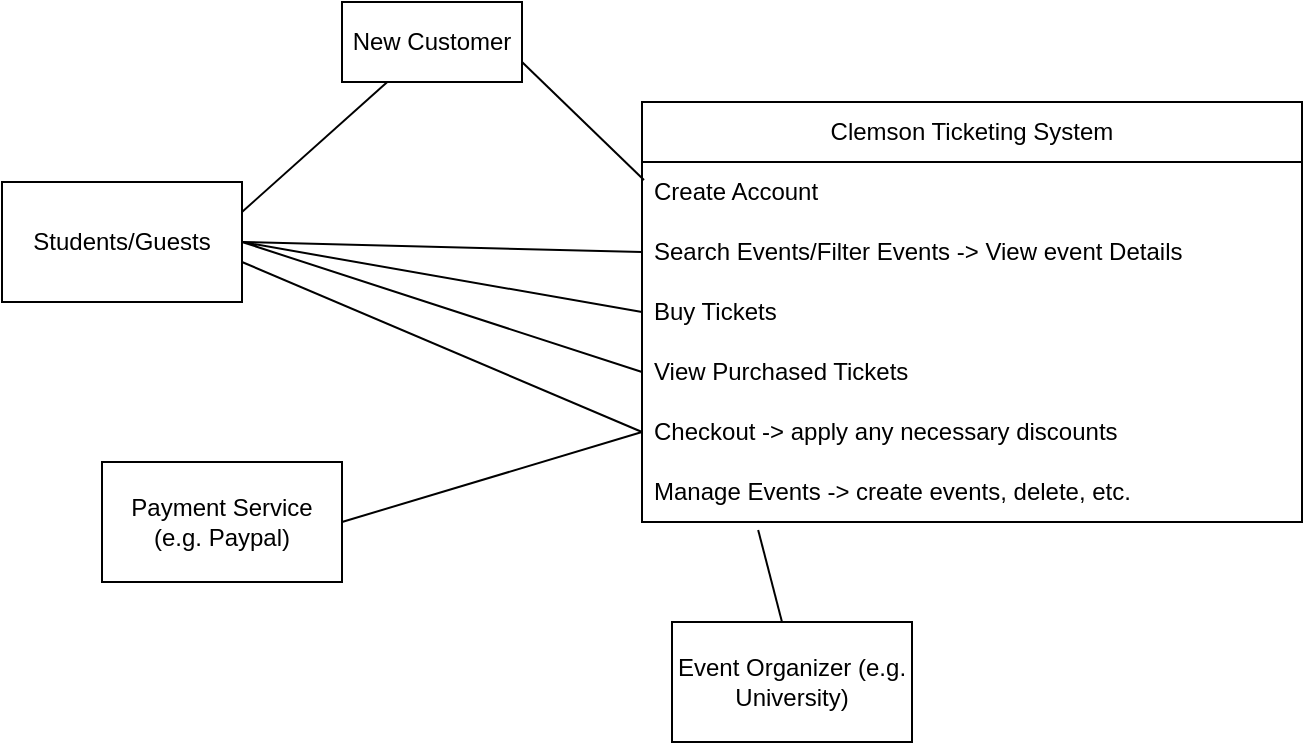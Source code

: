 <mxfile version="28.2.3">
  <diagram name="Page-1" id="gFs722bcBnXR66HRwjR4">
    <mxGraphModel dx="976" dy="664" grid="1" gridSize="10" guides="1" tooltips="1" connect="1" arrows="1" fold="1" page="1" pageScale="1" pageWidth="850" pageHeight="1100" math="0" shadow="0">
      <root>
        <mxCell id="0" />
        <mxCell id="1" parent="0" />
        <mxCell id="y2MfsEo1iqTS_oSfdTHc-1" value="Clemson Ticketing System" style="swimlane;fontStyle=0;childLayout=stackLayout;horizontal=1;startSize=30;horizontalStack=0;resizeParent=1;resizeParentMax=0;resizeLast=0;collapsible=1;marginBottom=0;whiteSpace=wrap;html=1;" vertex="1" parent="1">
          <mxGeometry x="360" y="180" width="330" height="210" as="geometry" />
        </mxCell>
        <mxCell id="y2MfsEo1iqTS_oSfdTHc-2" value="Create Account" style="text;strokeColor=none;fillColor=none;align=left;verticalAlign=middle;spacingLeft=4;spacingRight=4;overflow=hidden;points=[[0,0.5],[1,0.5]];portConstraint=eastwest;rotatable=0;whiteSpace=wrap;html=1;" vertex="1" parent="y2MfsEo1iqTS_oSfdTHc-1">
          <mxGeometry y="30" width="330" height="30" as="geometry" />
        </mxCell>
        <mxCell id="y2MfsEo1iqTS_oSfdTHc-7" value="Search Events/Filter Events -&amp;gt; View event Details" style="text;strokeColor=none;fillColor=none;align=left;verticalAlign=middle;spacingLeft=4;spacingRight=4;overflow=hidden;points=[[0,0.5],[1,0.5]];portConstraint=eastwest;rotatable=0;whiteSpace=wrap;html=1;" vertex="1" parent="y2MfsEo1iqTS_oSfdTHc-1">
          <mxGeometry y="60" width="330" height="30" as="geometry" />
        </mxCell>
        <mxCell id="y2MfsEo1iqTS_oSfdTHc-3" value="Buy Tickets" style="text;strokeColor=none;fillColor=none;align=left;verticalAlign=middle;spacingLeft=4;spacingRight=4;overflow=hidden;points=[[0,0.5],[1,0.5]];portConstraint=eastwest;rotatable=0;whiteSpace=wrap;html=1;" vertex="1" parent="y2MfsEo1iqTS_oSfdTHc-1">
          <mxGeometry y="90" width="330" height="30" as="geometry" />
        </mxCell>
        <mxCell id="y2MfsEo1iqTS_oSfdTHc-8" value="View Purchased Tickets" style="text;strokeColor=none;fillColor=none;align=left;verticalAlign=middle;spacingLeft=4;spacingRight=4;overflow=hidden;points=[[0,0.5],[1,0.5]];portConstraint=eastwest;rotatable=0;whiteSpace=wrap;html=1;" vertex="1" parent="y2MfsEo1iqTS_oSfdTHc-1">
          <mxGeometry y="120" width="330" height="30" as="geometry" />
        </mxCell>
        <mxCell id="y2MfsEo1iqTS_oSfdTHc-18" value="Checkout -&amp;gt; apply any necessary discounts" style="text;strokeColor=none;fillColor=none;align=left;verticalAlign=middle;spacingLeft=4;spacingRight=4;overflow=hidden;points=[[0,0.5],[1,0.5]];portConstraint=eastwest;rotatable=0;whiteSpace=wrap;html=1;" vertex="1" parent="y2MfsEo1iqTS_oSfdTHc-1">
          <mxGeometry y="150" width="330" height="30" as="geometry" />
        </mxCell>
        <mxCell id="y2MfsEo1iqTS_oSfdTHc-4" value="Manage Events -&amp;gt; create events, delete, etc." style="text;strokeColor=none;fillColor=none;align=left;verticalAlign=middle;spacingLeft=4;spacingRight=4;overflow=hidden;points=[[0,0.5],[1,0.5]];portConstraint=eastwest;rotatable=0;whiteSpace=wrap;html=1;" vertex="1" parent="y2MfsEo1iqTS_oSfdTHc-1">
          <mxGeometry y="180" width="330" height="30" as="geometry" />
        </mxCell>
        <mxCell id="y2MfsEo1iqTS_oSfdTHc-14" value="" style="endArrow=none;html=1;rounded=0;entryX=0;entryY=0.5;entryDx=0;entryDy=0;exitX=0;exitY=0.5;exitDx=0;exitDy=0;" edge="1" parent="y2MfsEo1iqTS_oSfdTHc-1" source="y2MfsEo1iqTS_oSfdTHc-8" target="y2MfsEo1iqTS_oSfdTHc-3">
          <mxGeometry width="50" height="50" relative="1" as="geometry">
            <mxPoint x="-90" y="130" as="sourcePoint" />
            <mxPoint x="-90" y="100" as="targetPoint" />
            <Array as="points">
              <mxPoint x="-200" y="70" />
            </Array>
          </mxGeometry>
        </mxCell>
        <mxCell id="y2MfsEo1iqTS_oSfdTHc-5" value="Students/Guests" style="rounded=0;whiteSpace=wrap;html=1;" vertex="1" parent="1">
          <mxGeometry x="40" y="220" width="120" height="60" as="geometry" />
        </mxCell>
        <mxCell id="y2MfsEo1iqTS_oSfdTHc-6" value="Event Organizer (e.g. University)" style="rounded=0;whiteSpace=wrap;html=1;" vertex="1" parent="1">
          <mxGeometry x="375" y="440" width="120" height="60" as="geometry" />
        </mxCell>
        <mxCell id="y2MfsEo1iqTS_oSfdTHc-9" value="" style="endArrow=none;html=1;rounded=0;exitX=1;exitY=0.25;exitDx=0;exitDy=0;" edge="1" parent="1" source="y2MfsEo1iqTS_oSfdTHc-5" target="y2MfsEo1iqTS_oSfdTHc-15">
          <mxGeometry width="50" height="50" relative="1" as="geometry">
            <mxPoint x="160" y="250" as="sourcePoint" />
            <mxPoint x="240" y="190" as="targetPoint" />
          </mxGeometry>
        </mxCell>
        <mxCell id="y2MfsEo1iqTS_oSfdTHc-12" value="" style="endArrow=none;html=1;rounded=0;entryX=0.176;entryY=1.133;entryDx=0;entryDy=0;entryPerimeter=0;" edge="1" parent="1" target="y2MfsEo1iqTS_oSfdTHc-4">
          <mxGeometry width="50" height="50" relative="1" as="geometry">
            <mxPoint x="430" y="440" as="sourcePoint" />
            <mxPoint x="480" y="390" as="targetPoint" />
          </mxGeometry>
        </mxCell>
        <mxCell id="y2MfsEo1iqTS_oSfdTHc-13" value="" style="endArrow=none;html=1;rounded=0;exitX=1;exitY=0.5;exitDx=0;exitDy=0;entryX=0;entryY=0.5;entryDx=0;entryDy=0;" edge="1" parent="1" source="y2MfsEo1iqTS_oSfdTHc-5" target="y2MfsEo1iqTS_oSfdTHc-7">
          <mxGeometry width="50" height="50" relative="1" as="geometry">
            <mxPoint x="180" y="310" as="sourcePoint" />
            <mxPoint x="230" y="260" as="targetPoint" />
          </mxGeometry>
        </mxCell>
        <mxCell id="y2MfsEo1iqTS_oSfdTHc-15" value="New Customer" style="rounded=0;whiteSpace=wrap;html=1;" vertex="1" parent="1">
          <mxGeometry x="210" y="130" width="90" height="40" as="geometry" />
        </mxCell>
        <mxCell id="y2MfsEo1iqTS_oSfdTHc-17" value="" style="endArrow=none;html=1;rounded=0;entryX=0.003;entryY=0.3;entryDx=0;entryDy=0;entryPerimeter=0;" edge="1" parent="1" target="y2MfsEo1iqTS_oSfdTHc-2">
          <mxGeometry width="50" height="50" relative="1" as="geometry">
            <mxPoint x="300" y="160" as="sourcePoint" />
            <mxPoint x="350" y="110" as="targetPoint" />
          </mxGeometry>
        </mxCell>
        <mxCell id="y2MfsEo1iqTS_oSfdTHc-19" value="Payment Service (e.g. Paypal)" style="rounded=0;whiteSpace=wrap;html=1;" vertex="1" parent="1">
          <mxGeometry x="90" y="360" width="120" height="60" as="geometry" />
        </mxCell>
        <mxCell id="y2MfsEo1iqTS_oSfdTHc-20" value="" style="endArrow=none;html=1;rounded=0;entryX=0;entryY=0.5;entryDx=0;entryDy=0;" edge="1" parent="1" target="y2MfsEo1iqTS_oSfdTHc-18">
          <mxGeometry width="50" height="50" relative="1" as="geometry">
            <mxPoint x="210" y="390" as="sourcePoint" />
            <mxPoint x="260" y="340" as="targetPoint" />
          </mxGeometry>
        </mxCell>
        <mxCell id="y2MfsEo1iqTS_oSfdTHc-21" value="" style="endArrow=none;html=1;rounded=0;entryX=0;entryY=0.5;entryDx=0;entryDy=0;" edge="1" parent="1" target="y2MfsEo1iqTS_oSfdTHc-18">
          <mxGeometry width="50" height="50" relative="1" as="geometry">
            <mxPoint x="160" y="260" as="sourcePoint" />
            <mxPoint x="350" y="340" as="targetPoint" />
          </mxGeometry>
        </mxCell>
      </root>
    </mxGraphModel>
  </diagram>
</mxfile>
